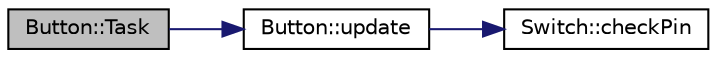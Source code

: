 digraph "Button::Task"
{
 // LATEX_PDF_SIZE
  edge [fontname="Helvetica",fontsize="10",labelfontname="Helvetica",labelfontsize="10"];
  node [fontname="Helvetica",fontsize="10",shape=record];
  rankdir="LR";
  Node1 [label="Button::Task",height=0.2,width=0.4,color="black", fillcolor="grey75", style="filled", fontcolor="black",tooltip="Invoke functions according to button events."];
  Node1 -> Node2 [color="midnightblue",fontsize="10",style="solid",fontname="Helvetica"];
  Node2 [label="Button::update",height=0.2,width=0.4,color="black", fillcolor="white", style="filled",URL="$class_button.html#a475aa75a856bb8f8e95a860c23713a97",tooltip="The button handler state machine."];
  Node2 -> Node3 [color="midnightblue",fontsize="10",style="solid",fontname="Helvetica"];
  Node3 [label="Switch::checkPin",height=0.2,width=0.4,color="black", fillcolor="white", style="filled",URL="$class_switch.html#a9f03af9bf8ac4c3858dbb8033eada8e7",tooltip="Update the switch state."];
}
